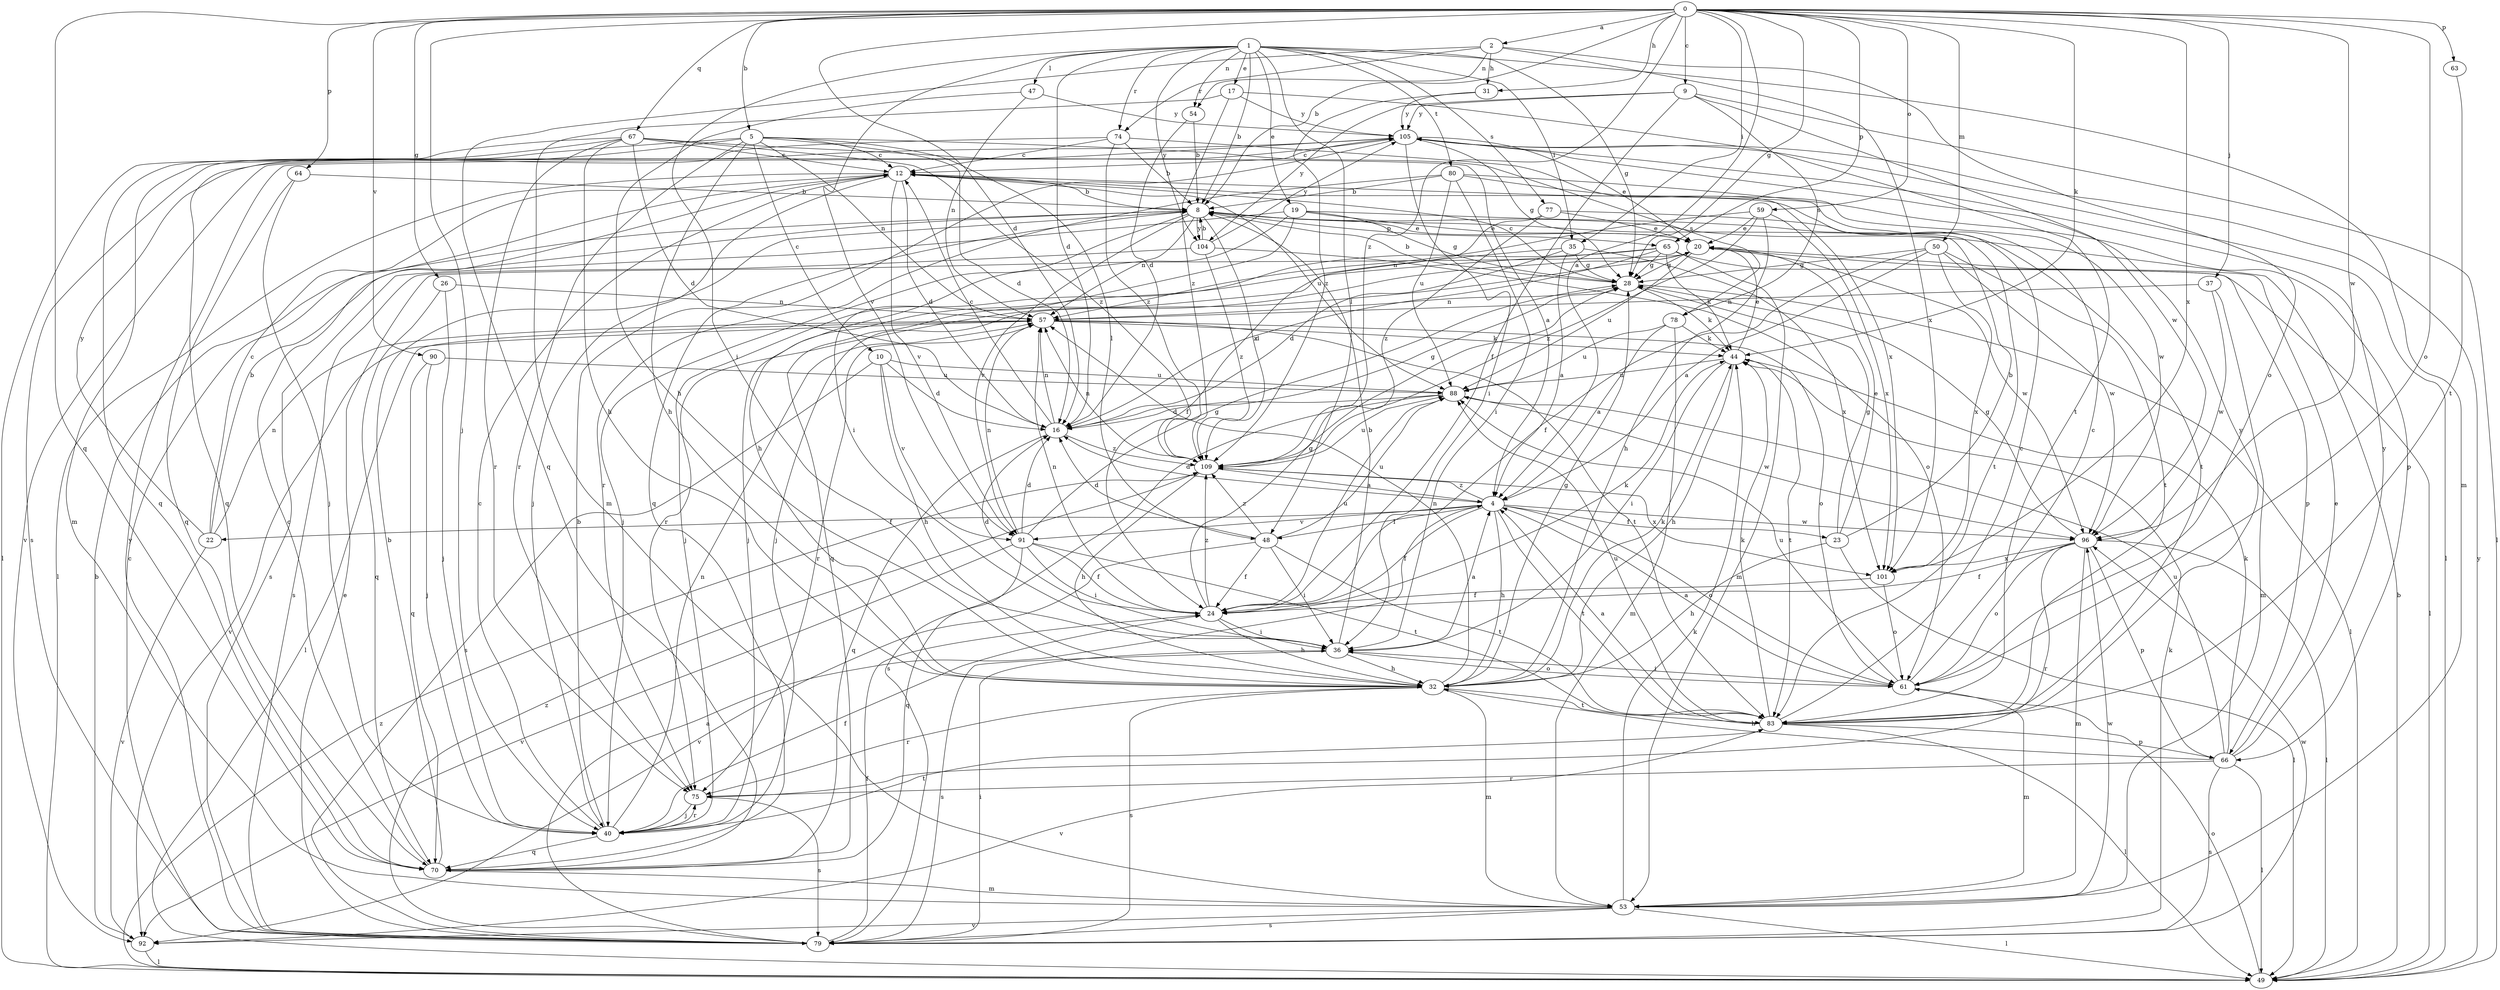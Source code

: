 strict digraph  {
0;
1;
2;
4;
5;
8;
9;
10;
12;
16;
17;
19;
20;
22;
23;
24;
26;
28;
31;
32;
35;
36;
37;
40;
44;
47;
48;
49;
50;
53;
54;
57;
59;
61;
63;
64;
65;
66;
67;
70;
74;
75;
77;
78;
79;
80;
83;
88;
90;
91;
92;
96;
101;
104;
105;
109;
0 -> 2  [label=a];
0 -> 4  [label=a];
0 -> 5  [label=b];
0 -> 8  [label=b];
0 -> 9  [label=c];
0 -> 16  [label=d];
0 -> 26  [label=g];
0 -> 28  [label=g];
0 -> 31  [label=h];
0 -> 35  [label=i];
0 -> 37  [label=j];
0 -> 40  [label=j];
0 -> 44  [label=k];
0 -> 50  [label=m];
0 -> 59  [label=o];
0 -> 61  [label=o];
0 -> 63  [label=p];
0 -> 64  [label=p];
0 -> 65  [label=p];
0 -> 67  [label=q];
0 -> 70  [label=q];
0 -> 90  [label=v];
0 -> 96  [label=w];
0 -> 101  [label=x];
0 -> 109  [label=z];
1 -> 8  [label=b];
1 -> 16  [label=d];
1 -> 17  [label=e];
1 -> 19  [label=e];
1 -> 28  [label=g];
1 -> 35  [label=i];
1 -> 36  [label=i];
1 -> 47  [label=l];
1 -> 48  [label=l];
1 -> 53  [label=m];
1 -> 54  [label=n];
1 -> 74  [label=r];
1 -> 77  [label=s];
1 -> 80  [label=t];
1 -> 91  [label=v];
1 -> 104  [label=y];
2 -> 31  [label=h];
2 -> 54  [label=n];
2 -> 61  [label=o];
2 -> 70  [label=q];
2 -> 74  [label=r];
2 -> 101  [label=x];
4 -> 16  [label=d];
4 -> 22  [label=f];
4 -> 23  [label=f];
4 -> 24  [label=f];
4 -> 32  [label=h];
4 -> 48  [label=l];
4 -> 61  [label=o];
4 -> 83  [label=t];
4 -> 91  [label=v];
4 -> 96  [label=w];
4 -> 109  [label=z];
5 -> 10  [label=c];
5 -> 12  [label=c];
5 -> 16  [label=d];
5 -> 32  [label=h];
5 -> 48  [label=l];
5 -> 53  [label=m];
5 -> 57  [label=n];
5 -> 70  [label=q];
5 -> 75  [label=r];
5 -> 78  [label=s];
8 -> 20  [label=e];
8 -> 40  [label=j];
8 -> 57  [label=n];
8 -> 65  [label=p];
8 -> 91  [label=v];
8 -> 104  [label=y];
8 -> 109  [label=z];
9 -> 24  [label=f];
9 -> 49  [label=l];
9 -> 78  [label=s];
9 -> 96  [label=w];
9 -> 104  [label=y];
9 -> 105  [label=y];
10 -> 16  [label=d];
10 -> 32  [label=h];
10 -> 79  [label=s];
10 -> 88  [label=u];
10 -> 91  [label=v];
12 -> 8  [label=b];
12 -> 16  [label=d];
12 -> 40  [label=j];
12 -> 49  [label=l];
12 -> 88  [label=u];
12 -> 91  [label=v];
16 -> 12  [label=c];
16 -> 28  [label=g];
16 -> 57  [label=n];
16 -> 70  [label=q];
16 -> 109  [label=z];
17 -> 53  [label=m];
17 -> 83  [label=t];
17 -> 105  [label=y];
17 -> 109  [label=z];
19 -> 20  [label=e];
19 -> 28  [label=g];
19 -> 32  [label=h];
19 -> 36  [label=i];
19 -> 79  [label=s];
19 -> 83  [label=t];
20 -> 28  [label=g];
20 -> 40  [label=j];
20 -> 66  [label=p];
20 -> 75  [label=r];
20 -> 88  [label=u];
20 -> 96  [label=w];
22 -> 8  [label=b];
22 -> 12  [label=c];
22 -> 57  [label=n];
22 -> 92  [label=v];
22 -> 105  [label=y];
23 -> 8  [label=b];
23 -> 20  [label=e];
23 -> 28  [label=g];
23 -> 32  [label=h];
23 -> 49  [label=l];
24 -> 16  [label=d];
24 -> 28  [label=g];
24 -> 32  [label=h];
24 -> 36  [label=i];
24 -> 44  [label=k];
24 -> 57  [label=n];
24 -> 88  [label=u];
24 -> 109  [label=z];
26 -> 40  [label=j];
26 -> 57  [label=n];
26 -> 70  [label=q];
28 -> 8  [label=b];
28 -> 12  [label=c];
28 -> 44  [label=k];
28 -> 49  [label=l];
28 -> 57  [label=n];
31 -> 105  [label=y];
31 -> 109  [label=z];
32 -> 28  [label=g];
32 -> 44  [label=k];
32 -> 53  [label=m];
32 -> 57  [label=n];
32 -> 75  [label=r];
32 -> 79  [label=s];
32 -> 83  [label=t];
35 -> 4  [label=a];
35 -> 16  [label=d];
35 -> 28  [label=g];
35 -> 40  [label=j];
35 -> 101  [label=x];
36 -> 4  [label=a];
36 -> 8  [label=b];
36 -> 32  [label=h];
36 -> 61  [label=o];
36 -> 79  [label=s];
37 -> 53  [label=m];
37 -> 57  [label=n];
37 -> 96  [label=w];
40 -> 8  [label=b];
40 -> 12  [label=c];
40 -> 24  [label=f];
40 -> 57  [label=n];
40 -> 70  [label=q];
40 -> 75  [label=r];
40 -> 83  [label=t];
44 -> 20  [label=e];
44 -> 32  [label=h];
44 -> 36  [label=i];
44 -> 83  [label=t];
44 -> 88  [label=u];
47 -> 32  [label=h];
47 -> 57  [label=n];
47 -> 105  [label=y];
48 -> 16  [label=d];
48 -> 24  [label=f];
48 -> 36  [label=i];
48 -> 83  [label=t];
48 -> 88  [label=u];
48 -> 92  [label=v];
48 -> 109  [label=z];
49 -> 8  [label=b];
49 -> 61  [label=o];
49 -> 105  [label=y];
49 -> 109  [label=z];
50 -> 4  [label=a];
50 -> 24  [label=f];
50 -> 28  [label=g];
50 -> 83  [label=t];
50 -> 96  [label=w];
50 -> 101  [label=x];
53 -> 44  [label=k];
53 -> 49  [label=l];
53 -> 79  [label=s];
53 -> 92  [label=v];
53 -> 96  [label=w];
54 -> 8  [label=b];
54 -> 16  [label=d];
57 -> 44  [label=k];
57 -> 49  [label=l];
57 -> 61  [label=o];
57 -> 75  [label=r];
57 -> 83  [label=t];
57 -> 92  [label=v];
59 -> 20  [label=e];
59 -> 32  [label=h];
59 -> 57  [label=n];
59 -> 101  [label=x];
59 -> 109  [label=z];
61 -> 4  [label=a];
61 -> 12  [label=c];
61 -> 36  [label=i];
61 -> 53  [label=m];
61 -> 88  [label=u];
63 -> 83  [label=t];
64 -> 8  [label=b];
64 -> 40  [label=j];
64 -> 70  [label=q];
65 -> 16  [label=d];
65 -> 28  [label=g];
65 -> 40  [label=j];
65 -> 44  [label=k];
65 -> 49  [label=l];
65 -> 53  [label=m];
65 -> 70  [label=q];
66 -> 20  [label=e];
66 -> 32  [label=h];
66 -> 44  [label=k];
66 -> 49  [label=l];
66 -> 75  [label=r];
66 -> 79  [label=s];
66 -> 88  [label=u];
66 -> 105  [label=y];
67 -> 4  [label=a];
67 -> 12  [label=c];
67 -> 16  [label=d];
67 -> 32  [label=h];
67 -> 49  [label=l];
67 -> 70  [label=q];
67 -> 75  [label=r];
67 -> 109  [label=z];
70 -> 8  [label=b];
70 -> 12  [label=c];
70 -> 53  [label=m];
74 -> 8  [label=b];
74 -> 12  [label=c];
74 -> 79  [label=s];
74 -> 101  [label=x];
74 -> 109  [label=z];
75 -> 40  [label=j];
75 -> 79  [label=s];
77 -> 20  [label=e];
77 -> 24  [label=f];
77 -> 83  [label=t];
77 -> 109  [label=z];
78 -> 4  [label=a];
78 -> 44  [label=k];
78 -> 53  [label=m];
78 -> 88  [label=u];
79 -> 4  [label=a];
79 -> 12  [label=c];
79 -> 20  [label=e];
79 -> 24  [label=f];
79 -> 36  [label=i];
79 -> 44  [label=k];
79 -> 96  [label=w];
79 -> 105  [label=y];
79 -> 109  [label=z];
80 -> 8  [label=b];
80 -> 36  [label=i];
80 -> 66  [label=p];
80 -> 75  [label=r];
80 -> 88  [label=u];
80 -> 96  [label=w];
83 -> 4  [label=a];
83 -> 12  [label=c];
83 -> 44  [label=k];
83 -> 49  [label=l];
83 -> 66  [label=p];
83 -> 88  [label=u];
83 -> 92  [label=v];
83 -> 105  [label=y];
88 -> 16  [label=d];
88 -> 79  [label=s];
88 -> 96  [label=w];
90 -> 40  [label=j];
90 -> 70  [label=q];
90 -> 88  [label=u];
91 -> 16  [label=d];
91 -> 24  [label=f];
91 -> 28  [label=g];
91 -> 36  [label=i];
91 -> 57  [label=n];
91 -> 70  [label=q];
91 -> 83  [label=t];
91 -> 92  [label=v];
92 -> 8  [label=b];
92 -> 49  [label=l];
96 -> 24  [label=f];
96 -> 28  [label=g];
96 -> 49  [label=l];
96 -> 53  [label=m];
96 -> 61  [label=o];
96 -> 66  [label=p];
96 -> 75  [label=r];
96 -> 101  [label=x];
101 -> 24  [label=f];
101 -> 61  [label=o];
104 -> 8  [label=b];
104 -> 61  [label=o];
104 -> 79  [label=s];
104 -> 105  [label=y];
104 -> 109  [label=z];
105 -> 12  [label=c];
105 -> 20  [label=e];
105 -> 28  [label=g];
105 -> 36  [label=i];
105 -> 49  [label=l];
105 -> 70  [label=q];
105 -> 92  [label=v];
109 -> 4  [label=a];
109 -> 32  [label=h];
109 -> 57  [label=n];
109 -> 88  [label=u];
109 -> 101  [label=x];
}
